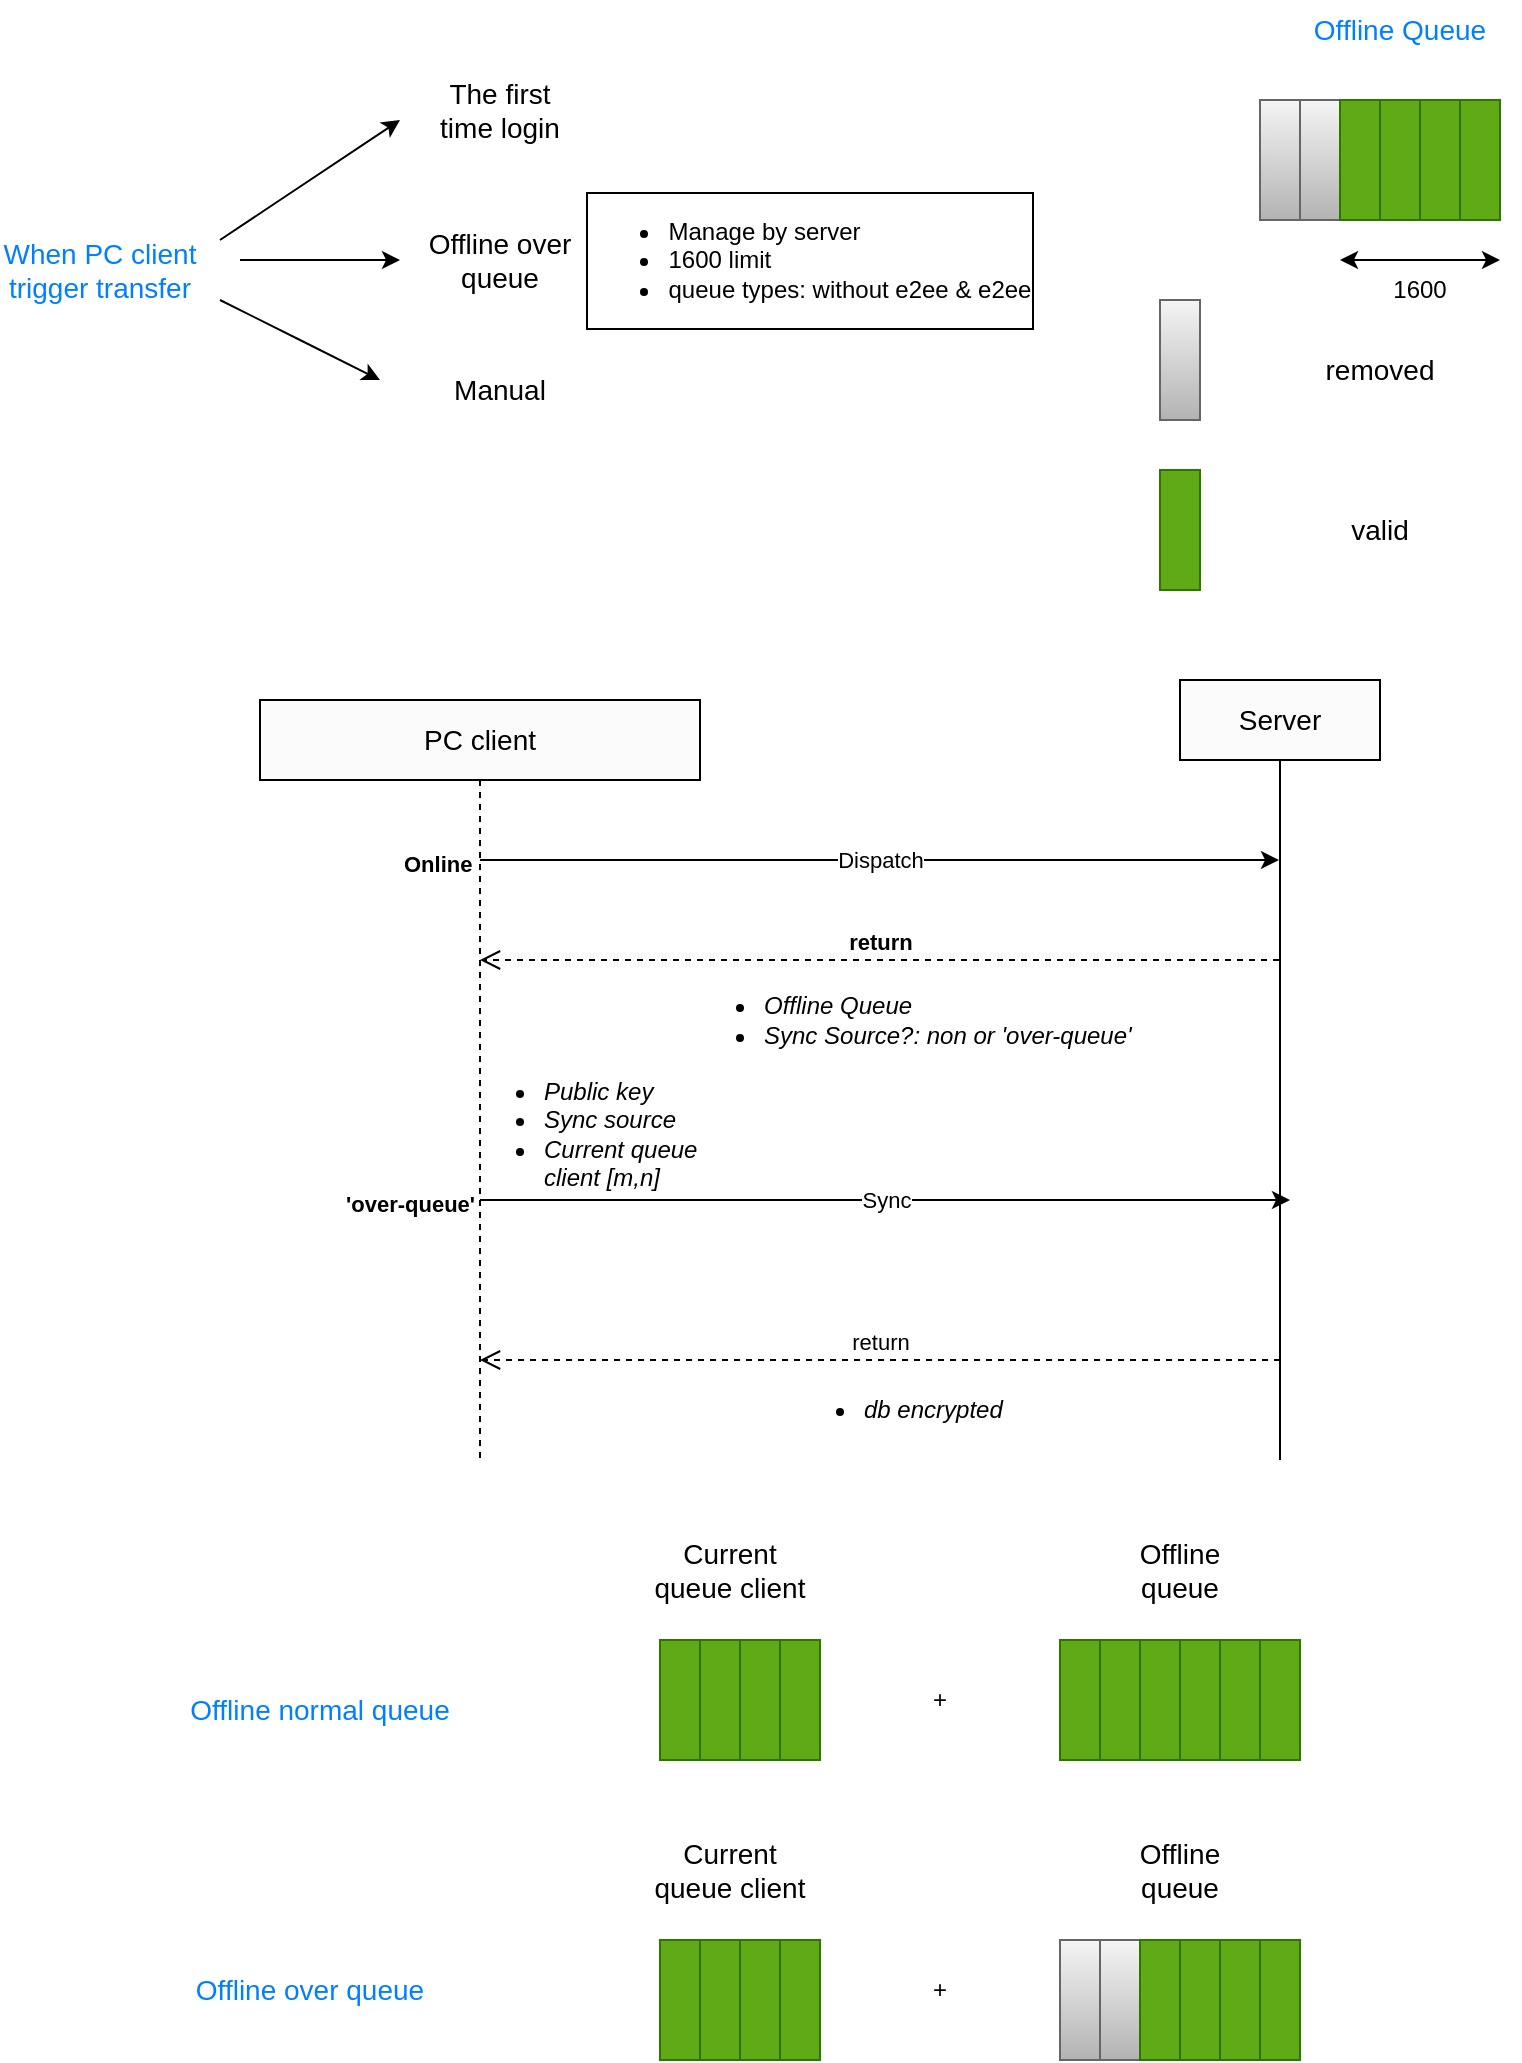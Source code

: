 <mxfile version="20.7.4" type="github">
  <diagram id="dp5_4tYXMD5Wxe0bTC1r" name="Page-1">
    <mxGraphModel dx="1434" dy="764" grid="1" gridSize="10" guides="1" tooltips="1" connect="1" arrows="1" fold="1" page="1" pageScale="1" pageWidth="850" pageHeight="1100" math="0" shadow="0">
      <root>
        <mxCell id="0" />
        <mxCell id="1" parent="0" />
        <mxCell id="D2CJ33w6apMbW9ELbGaL-1" value="When PC client trigger transfer" style="text;html=1;strokeColor=none;fillColor=none;align=center;verticalAlign=middle;whiteSpace=wrap;rounded=0;fontSize=14;fontColor=#007FFF;" vertex="1" parent="1">
          <mxGeometry y="160" width="100" height="30" as="geometry" />
        </mxCell>
        <mxCell id="D2CJ33w6apMbW9ELbGaL-2" value="" style="endArrow=classic;html=1;rounded=0;" edge="1" parent="1">
          <mxGeometry width="50" height="50" relative="1" as="geometry">
            <mxPoint x="120" y="170" as="sourcePoint" />
            <mxPoint x="200" y="170" as="targetPoint" />
            <Array as="points">
              <mxPoint x="150" y="170" />
            </Array>
          </mxGeometry>
        </mxCell>
        <mxCell id="D2CJ33w6apMbW9ELbGaL-3" value="" style="endArrow=classic;html=1;rounded=0;" edge="1" parent="1">
          <mxGeometry width="50" height="50" relative="1" as="geometry">
            <mxPoint x="110" y="160" as="sourcePoint" />
            <mxPoint x="200" y="100" as="targetPoint" />
            <Array as="points">
              <mxPoint x="140" y="140" />
            </Array>
          </mxGeometry>
        </mxCell>
        <mxCell id="D2CJ33w6apMbW9ELbGaL-4" value="" style="endArrow=classic;html=1;rounded=0;" edge="1" parent="1">
          <mxGeometry width="50" height="50" relative="1" as="geometry">
            <mxPoint x="110" y="190" as="sourcePoint" />
            <mxPoint x="190" y="230" as="targetPoint" />
            <Array as="points">
              <mxPoint x="150" y="210" />
            </Array>
          </mxGeometry>
        </mxCell>
        <mxCell id="D2CJ33w6apMbW9ELbGaL-6" value="The first time login" style="text;html=1;strokeColor=none;fillColor=none;align=center;verticalAlign=middle;whiteSpace=wrap;rounded=0;fontSize=14;" vertex="1" parent="1">
          <mxGeometry x="210" y="80" width="80" height="30" as="geometry" />
        </mxCell>
        <mxCell id="D2CJ33w6apMbW9ELbGaL-9" value="Offline over queue" style="text;html=1;strokeColor=none;fillColor=none;align=center;verticalAlign=middle;whiteSpace=wrap;rounded=0;fontSize=14;" vertex="1" parent="1">
          <mxGeometry x="210" y="150" width="80" height="40" as="geometry" />
        </mxCell>
        <mxCell id="D2CJ33w6apMbW9ELbGaL-10" value="Manual" style="text;html=1;strokeColor=none;fillColor=none;align=center;verticalAlign=middle;whiteSpace=wrap;rounded=0;fontSize=14;" vertex="1" parent="1">
          <mxGeometry x="220" y="220" width="60" height="30" as="geometry" />
        </mxCell>
        <mxCell id="D2CJ33w6apMbW9ELbGaL-11" value="&lt;ul&gt;&lt;li style=&quot;text-align: left;&quot;&gt;Manage by server&lt;/li&gt;&lt;li style=&quot;text-align: left;&quot;&gt;1600 limit&lt;/li&gt;&lt;li&gt;queue types: without e2ee &amp;amp; e2ee&lt;/li&gt;&lt;/ul&gt;" style="text;html=1;strokeColor=none;fillColor=none;align=center;verticalAlign=middle;whiteSpace=wrap;rounded=0;perimeterSpacing=0;strokeWidth=1;labelBorderColor=default;" vertex="1" parent="1">
          <mxGeometry x="280" y="122.5" width="250" height="95" as="geometry" />
        </mxCell>
        <mxCell id="D2CJ33w6apMbW9ELbGaL-20" value="" style="rounded=0;whiteSpace=wrap;html=1;fillColor=#f5f5f5;gradientColor=#b3b3b3;strokeColor=#666666;" vertex="1" parent="1">
          <mxGeometry x="650" y="90" width="20" height="60" as="geometry" />
        </mxCell>
        <mxCell id="D2CJ33w6apMbW9ELbGaL-22" value="" style="rounded=0;whiteSpace=wrap;html=1;fillColor=#60a917;fontColor=#ffffff;strokeColor=#2D7600;" vertex="1" parent="1">
          <mxGeometry x="670" y="90" width="20" height="60" as="geometry" />
        </mxCell>
        <mxCell id="D2CJ33w6apMbW9ELbGaL-23" value="" style="rounded=0;whiteSpace=wrap;html=1;fillColor=#60a917;fontColor=#ffffff;strokeColor=#2D7600;" vertex="1" parent="1">
          <mxGeometry x="690" y="90" width="20" height="60" as="geometry" />
        </mxCell>
        <mxCell id="D2CJ33w6apMbW9ELbGaL-24" value="" style="rounded=0;whiteSpace=wrap;html=1;fillColor=#60a917;fontColor=#ffffff;strokeColor=#2D7600;" vertex="1" parent="1">
          <mxGeometry x="710" y="90" width="20" height="60" as="geometry" />
        </mxCell>
        <mxCell id="D2CJ33w6apMbW9ELbGaL-25" value="" style="rounded=0;whiteSpace=wrap;html=1;fillColor=#f5f5f5;gradientColor=#b3b3b3;strokeColor=#666666;" vertex="1" parent="1">
          <mxGeometry x="630" y="90" width="20" height="60" as="geometry" />
        </mxCell>
        <mxCell id="D2CJ33w6apMbW9ELbGaL-26" value="" style="rounded=0;whiteSpace=wrap;html=1;fillColor=#60a917;fontColor=#ffffff;strokeColor=#2D7600;" vertex="1" parent="1">
          <mxGeometry x="730" y="90" width="20" height="60" as="geometry" />
        </mxCell>
        <mxCell id="D2CJ33w6apMbW9ELbGaL-27" value="" style="rounded=0;whiteSpace=wrap;html=1;fillColor=#f5f5f5;gradientColor=#b3b3b3;strokeColor=#666666;" vertex="1" parent="1">
          <mxGeometry x="580" y="190" width="20" height="60" as="geometry" />
        </mxCell>
        <mxCell id="D2CJ33w6apMbW9ELbGaL-28" value="" style="rounded=0;whiteSpace=wrap;html=1;fillColor=#60a917;fontColor=#ffffff;strokeColor=#2D7600;" vertex="1" parent="1">
          <mxGeometry x="580" y="275" width="20" height="60" as="geometry" />
        </mxCell>
        <mxCell id="D2CJ33w6apMbW9ELbGaL-29" value="removed" style="text;html=1;strokeColor=none;fillColor=none;align=center;verticalAlign=middle;whiteSpace=wrap;rounded=0;strokeWidth=1;fontSize=14;" vertex="1" parent="1">
          <mxGeometry x="620" y="210" width="140" height="30" as="geometry" />
        </mxCell>
        <mxCell id="D2CJ33w6apMbW9ELbGaL-31" value="valid" style="text;html=1;strokeColor=none;fillColor=none;align=center;verticalAlign=middle;whiteSpace=wrap;rounded=0;strokeWidth=1;fontSize=14;" vertex="1" parent="1">
          <mxGeometry x="620" y="290" width="140" height="30" as="geometry" />
        </mxCell>
        <mxCell id="D2CJ33w6apMbW9ELbGaL-34" value="Offline Queue" style="text;html=1;strokeColor=none;fillColor=none;align=center;verticalAlign=middle;whiteSpace=wrap;rounded=0;strokeWidth=1;fontSize=14;fontColor=#007FFF;" vertex="1" parent="1">
          <mxGeometry x="650" y="40" width="100" height="30" as="geometry" />
        </mxCell>
        <mxCell id="D2CJ33w6apMbW9ELbGaL-35" value="PC client" style="shape=umlLifeline;perimeter=lifelinePerimeter;whiteSpace=wrap;html=1;container=1;collapsible=0;recursiveResize=0;outlineConnect=0;strokeWidth=1;fillColor=#fbfbfb;fontSize=14;" vertex="1" parent="1">
          <mxGeometry x="130" y="390" width="220" height="380" as="geometry" />
        </mxCell>
        <mxCell id="D2CJ33w6apMbW9ELbGaL-45" value="" style="endArrow=classic;html=1;rounded=0;" edge="1" parent="D2CJ33w6apMbW9ELbGaL-35" target="D2CJ33w6apMbW9ELbGaL-36">
          <mxGeometry relative="1" as="geometry">
            <mxPoint x="110" y="80" as="sourcePoint" />
            <mxPoint x="220" y="80" as="targetPoint" />
          </mxGeometry>
        </mxCell>
        <mxCell id="D2CJ33w6apMbW9ELbGaL-46" value="Dispatch" style="edgeLabel;resizable=0;html=1;align=center;verticalAlign=middle;strokeWidth=1;fillColor=#fbfbfb;" connectable="0" vertex="1" parent="D2CJ33w6apMbW9ELbGaL-45">
          <mxGeometry relative="1" as="geometry" />
        </mxCell>
        <mxCell id="D2CJ33w6apMbW9ELbGaL-47" value="Online" style="edgeLabel;resizable=0;html=1;align=left;verticalAlign=bottom;strokeWidth=1;fillColor=#fbfbfb;fontStyle=1" connectable="0" vertex="1" parent="D2CJ33w6apMbW9ELbGaL-45">
          <mxGeometry x="-1" relative="1" as="geometry">
            <mxPoint x="-40" y="10" as="offset" />
          </mxGeometry>
        </mxCell>
        <mxCell id="D2CJ33w6apMbW9ELbGaL-59" value="" style="endArrow=classic;html=1;rounded=0;" edge="1" parent="D2CJ33w6apMbW9ELbGaL-35" source="D2CJ33w6apMbW9ELbGaL-35">
          <mxGeometry relative="1" as="geometry">
            <mxPoint x="75" y="240" as="sourcePoint" />
            <mxPoint x="515" y="250" as="targetPoint" />
            <Array as="points">
              <mxPoint x="280" y="250" />
              <mxPoint x="410" y="250" />
              <mxPoint x="470" y="250" />
            </Array>
          </mxGeometry>
        </mxCell>
        <mxCell id="D2CJ33w6apMbW9ELbGaL-60" value="Sync" style="edgeLabel;resizable=0;html=1;align=center;verticalAlign=middle;strokeWidth=1;fillColor=#fbfbfb;" connectable="0" vertex="1" parent="D2CJ33w6apMbW9ELbGaL-59">
          <mxGeometry relative="1" as="geometry" />
        </mxCell>
        <mxCell id="D2CJ33w6apMbW9ELbGaL-61" value="&#39;over-queue&#39;" style="edgeLabel;resizable=0;html=1;align=left;verticalAlign=bottom;strokeWidth=1;fillColor=#fbfbfb;fontStyle=1" connectable="0" vertex="1" parent="D2CJ33w6apMbW9ELbGaL-59">
          <mxGeometry x="-1" relative="1" as="geometry">
            <mxPoint x="-69" y="10" as="offset" />
          </mxGeometry>
        </mxCell>
        <mxCell id="D2CJ33w6apMbW9ELbGaL-64" value="&lt;div&gt;&lt;br&gt;&lt;/div&gt;&lt;ul&gt;&lt;li&gt;Public key&lt;/li&gt;&lt;li&gt;Sync source&lt;/li&gt;&lt;li&gt;Current queue client [m,n]&lt;/li&gt;&lt;/ul&gt;" style="text;html=1;strokeColor=none;fillColor=none;align=left;verticalAlign=middle;whiteSpace=wrap;rounded=0;strokeWidth=1;fontStyle=2" vertex="1" parent="D2CJ33w6apMbW9ELbGaL-35">
          <mxGeometry x="100" y="180" width="140" height="60" as="geometry" />
        </mxCell>
        <mxCell id="D2CJ33w6apMbW9ELbGaL-36" value="Server" style="shape=umlLifeline;perimeter=lifelinePerimeter;whiteSpace=wrap;html=1;container=1;collapsible=0;recursiveResize=0;outlineConnect=0;lifelineDashed=0;strokeWidth=1;fillColor=#fbfbfb;fontSize=14;" vertex="1" parent="1">
          <mxGeometry x="590" y="380" width="100" height="390" as="geometry" />
        </mxCell>
        <mxCell id="D2CJ33w6apMbW9ELbGaL-37" value="" style="endArrow=classic;startArrow=classic;html=1;rounded=0;" edge="1" parent="1">
          <mxGeometry width="50" height="50" relative="1" as="geometry">
            <mxPoint x="670" y="170" as="sourcePoint" />
            <mxPoint x="750" y="170" as="targetPoint" />
          </mxGeometry>
        </mxCell>
        <mxCell id="D2CJ33w6apMbW9ELbGaL-38" value="1600" style="text;html=1;strokeColor=none;fillColor=none;align=center;verticalAlign=middle;whiteSpace=wrap;rounded=0;strokeWidth=1;" vertex="1" parent="1">
          <mxGeometry x="680" y="170" width="60" height="30" as="geometry" />
        </mxCell>
        <mxCell id="D2CJ33w6apMbW9ELbGaL-54" value="&lt;ul&gt;&lt;li&gt;Offline Queue&lt;/li&gt;&lt;li&gt;Sync Source?: non or &#39;over-queue&#39;&amp;nbsp;&lt;/li&gt;&lt;/ul&gt;" style="text;html=1;strokeColor=none;fillColor=none;align=left;verticalAlign=middle;whiteSpace=wrap;rounded=0;strokeWidth=1;fontStyle=2" vertex="1" parent="1">
          <mxGeometry x="340" y="525" width="260" height="50" as="geometry" />
        </mxCell>
        <mxCell id="D2CJ33w6apMbW9ELbGaL-62" value="return" style="html=1;verticalAlign=bottom;endArrow=open;dashed=1;endSize=8;rounded=0;fontStyle=1" edge="1" parent="1" source="D2CJ33w6apMbW9ELbGaL-36" target="D2CJ33w6apMbW9ELbGaL-35">
          <mxGeometry relative="1" as="geometry">
            <mxPoint x="460" y="590" as="sourcePoint" />
            <mxPoint x="380" y="590" as="targetPoint" />
            <Array as="points">
              <mxPoint x="270" y="520" />
            </Array>
          </mxGeometry>
        </mxCell>
        <mxCell id="D2CJ33w6apMbW9ELbGaL-65" value="return" style="html=1;verticalAlign=bottom;endArrow=open;dashed=1;endSize=8;rounded=0;" edge="1" parent="1">
          <mxGeometry relative="1" as="geometry">
            <mxPoint x="640" y="720" as="sourcePoint" />
            <mxPoint x="240" y="720" as="targetPoint" />
            <Array as="points">
              <mxPoint x="270.5" y="720" />
            </Array>
          </mxGeometry>
        </mxCell>
        <mxCell id="D2CJ33w6apMbW9ELbGaL-66" value="&lt;ul&gt;&lt;li&gt;db encrypted&lt;/li&gt;&lt;/ul&gt;" style="text;html=1;strokeColor=none;fillColor=none;align=left;verticalAlign=middle;whiteSpace=wrap;rounded=0;strokeWidth=1;fontStyle=2" vertex="1" parent="1">
          <mxGeometry x="390" y="730" width="120" height="30" as="geometry" />
        </mxCell>
        <mxCell id="D2CJ33w6apMbW9ELbGaL-71" value="Offline normal queue" style="text;html=1;strokeColor=none;fillColor=none;align=center;verticalAlign=middle;whiteSpace=wrap;rounded=0;strokeWidth=1;fontColor=#007FFF;fontSize=14;" vertex="1" parent="1">
          <mxGeometry x="80" y="875" width="160" height="40" as="geometry" />
        </mxCell>
        <mxCell id="D2CJ33w6apMbW9ELbGaL-72" value="Offline over queue" style="text;html=1;strokeColor=none;fillColor=none;align=center;verticalAlign=middle;whiteSpace=wrap;rounded=0;strokeWidth=1;fontColor=#007FFF;fontSize=14;" vertex="1" parent="1">
          <mxGeometry x="80" y="1010" width="150" height="50" as="geometry" />
        </mxCell>
        <mxCell id="D2CJ33w6apMbW9ELbGaL-74" value="" style="rounded=0;whiteSpace=wrap;html=1;fillColor=#60a917;fontColor=#ffffff;strokeColor=#2D7600;" vertex="1" parent="1">
          <mxGeometry x="330" y="860" width="20" height="60" as="geometry" />
        </mxCell>
        <mxCell id="D2CJ33w6apMbW9ELbGaL-75" value="" style="rounded=0;whiteSpace=wrap;html=1;fillColor=#60a917;fontColor=#ffffff;strokeColor=#2D7600;" vertex="1" parent="1">
          <mxGeometry x="350" y="860" width="20" height="60" as="geometry" />
        </mxCell>
        <mxCell id="D2CJ33w6apMbW9ELbGaL-76" value="" style="rounded=0;whiteSpace=wrap;html=1;fillColor=#60a917;fontColor=#ffffff;strokeColor=#2D7600;" vertex="1" parent="1">
          <mxGeometry x="370" y="860" width="20" height="60" as="geometry" />
        </mxCell>
        <mxCell id="D2CJ33w6apMbW9ELbGaL-78" value="" style="rounded=0;whiteSpace=wrap;html=1;fillColor=#60a917;fontColor=#ffffff;strokeColor=#2D7600;" vertex="1" parent="1">
          <mxGeometry x="390" y="860" width="20" height="60" as="geometry" />
        </mxCell>
        <mxCell id="D2CJ33w6apMbW9ELbGaL-86" value="" style="rounded=0;whiteSpace=wrap;html=1;fillColor=#60a917;strokeColor=#2D7600;fontColor=#ffffff;" vertex="1" parent="1">
          <mxGeometry x="550" y="860" width="20" height="60" as="geometry" />
        </mxCell>
        <mxCell id="D2CJ33w6apMbW9ELbGaL-87" value="" style="rounded=0;whiteSpace=wrap;html=1;fillColor=#60a917;fontColor=#ffffff;strokeColor=#2D7600;" vertex="1" parent="1">
          <mxGeometry x="570" y="860" width="20" height="60" as="geometry" />
        </mxCell>
        <mxCell id="D2CJ33w6apMbW9ELbGaL-88" value="" style="rounded=0;whiteSpace=wrap;html=1;fillColor=#60a917;fontColor=#ffffff;strokeColor=#2D7600;" vertex="1" parent="1">
          <mxGeometry x="590" y="860" width="20" height="60" as="geometry" />
        </mxCell>
        <mxCell id="D2CJ33w6apMbW9ELbGaL-89" value="" style="rounded=0;whiteSpace=wrap;html=1;fillColor=#60a917;fontColor=#ffffff;strokeColor=#2D7600;" vertex="1" parent="1">
          <mxGeometry x="610" y="860" width="20" height="60" as="geometry" />
        </mxCell>
        <mxCell id="D2CJ33w6apMbW9ELbGaL-90" value="" style="rounded=0;whiteSpace=wrap;html=1;fillColor=#60a917;strokeColor=#2D7600;fontColor=#ffffff;" vertex="1" parent="1">
          <mxGeometry x="530" y="860" width="20" height="60" as="geometry" />
        </mxCell>
        <mxCell id="D2CJ33w6apMbW9ELbGaL-91" value="" style="rounded=0;whiteSpace=wrap;html=1;fillColor=#60a917;fontColor=#ffffff;strokeColor=#2D7600;" vertex="1" parent="1">
          <mxGeometry x="630" y="860" width="20" height="60" as="geometry" />
        </mxCell>
        <mxCell id="D2CJ33w6apMbW9ELbGaL-92" value="Current queue client" style="text;html=1;strokeColor=none;fillColor=none;align=center;verticalAlign=middle;whiteSpace=wrap;rounded=0;strokeWidth=1;fontSize=14;" vertex="1" parent="1">
          <mxGeometry x="320" y="810" width="90" height="30" as="geometry" />
        </mxCell>
        <mxCell id="D2CJ33w6apMbW9ELbGaL-93" value="Offline queue" style="text;html=1;strokeColor=none;fillColor=none;align=center;verticalAlign=middle;whiteSpace=wrap;rounded=0;strokeWidth=1;fontSize=14;" vertex="1" parent="1">
          <mxGeometry x="550" y="810" width="80" height="30" as="geometry" />
        </mxCell>
        <mxCell id="D2CJ33w6apMbW9ELbGaL-94" value="+" style="text;html=1;strokeColor=none;fillColor=none;align=center;verticalAlign=middle;whiteSpace=wrap;rounded=0;strokeWidth=1;" vertex="1" parent="1">
          <mxGeometry x="440" y="875" width="60" height="30" as="geometry" />
        </mxCell>
        <mxCell id="D2CJ33w6apMbW9ELbGaL-95" value="" style="rounded=0;whiteSpace=wrap;html=1;fillColor=#60a917;fontColor=#ffffff;strokeColor=#2D7600;" vertex="1" parent="1">
          <mxGeometry x="330" y="1010" width="20" height="60" as="geometry" />
        </mxCell>
        <mxCell id="D2CJ33w6apMbW9ELbGaL-96" value="" style="rounded=0;whiteSpace=wrap;html=1;fillColor=#60a917;fontColor=#ffffff;strokeColor=#2D7600;" vertex="1" parent="1">
          <mxGeometry x="350" y="1010" width="20" height="60" as="geometry" />
        </mxCell>
        <mxCell id="D2CJ33w6apMbW9ELbGaL-97" value="" style="rounded=0;whiteSpace=wrap;html=1;fillColor=#60a917;fontColor=#ffffff;strokeColor=#2D7600;" vertex="1" parent="1">
          <mxGeometry x="370" y="1010" width="20" height="60" as="geometry" />
        </mxCell>
        <mxCell id="D2CJ33w6apMbW9ELbGaL-98" value="" style="rounded=0;whiteSpace=wrap;html=1;fillColor=#60a917;fontColor=#ffffff;strokeColor=#2D7600;" vertex="1" parent="1">
          <mxGeometry x="390" y="1010" width="20" height="60" as="geometry" />
        </mxCell>
        <mxCell id="D2CJ33w6apMbW9ELbGaL-99" value="" style="rounded=0;whiteSpace=wrap;html=1;fillColor=#f5f5f5;gradientColor=#b3b3b3;strokeColor=#666666;" vertex="1" parent="1">
          <mxGeometry x="550" y="1010" width="20" height="60" as="geometry" />
        </mxCell>
        <mxCell id="D2CJ33w6apMbW9ELbGaL-100" value="" style="rounded=0;whiteSpace=wrap;html=1;fillColor=#60a917;fontColor=#ffffff;strokeColor=#2D7600;" vertex="1" parent="1">
          <mxGeometry x="570" y="1010" width="20" height="60" as="geometry" />
        </mxCell>
        <mxCell id="D2CJ33w6apMbW9ELbGaL-101" value="" style="rounded=0;whiteSpace=wrap;html=1;fillColor=#60a917;fontColor=#ffffff;strokeColor=#2D7600;" vertex="1" parent="1">
          <mxGeometry x="590" y="1010" width="20" height="60" as="geometry" />
        </mxCell>
        <mxCell id="D2CJ33w6apMbW9ELbGaL-102" value="" style="rounded=0;whiteSpace=wrap;html=1;fillColor=#60a917;fontColor=#ffffff;strokeColor=#2D7600;" vertex="1" parent="1">
          <mxGeometry x="610" y="1010" width="20" height="60" as="geometry" />
        </mxCell>
        <mxCell id="D2CJ33w6apMbW9ELbGaL-103" value="" style="rounded=0;whiteSpace=wrap;html=1;fillColor=#f5f5f5;gradientColor=#b3b3b3;strokeColor=#666666;" vertex="1" parent="1">
          <mxGeometry x="530" y="1010" width="20" height="60" as="geometry" />
        </mxCell>
        <mxCell id="D2CJ33w6apMbW9ELbGaL-104" value="" style="rounded=0;whiteSpace=wrap;html=1;fillColor=#60a917;fontColor=#ffffff;strokeColor=#2D7600;" vertex="1" parent="1">
          <mxGeometry x="630" y="1010" width="20" height="60" as="geometry" />
        </mxCell>
        <mxCell id="D2CJ33w6apMbW9ELbGaL-105" value="Current queue client" style="text;html=1;strokeColor=none;fillColor=none;align=center;verticalAlign=middle;whiteSpace=wrap;rounded=0;strokeWidth=1;fontSize=14;" vertex="1" parent="1">
          <mxGeometry x="320" y="960" width="90" height="30" as="geometry" />
        </mxCell>
        <mxCell id="D2CJ33w6apMbW9ELbGaL-106" value="Offline queue" style="text;html=1;strokeColor=none;fillColor=none;align=center;verticalAlign=middle;whiteSpace=wrap;rounded=0;strokeWidth=1;fontSize=14;" vertex="1" parent="1">
          <mxGeometry x="550" y="960" width="80" height="30" as="geometry" />
        </mxCell>
        <mxCell id="D2CJ33w6apMbW9ELbGaL-107" value="+" style="text;html=1;strokeColor=none;fillColor=none;align=center;verticalAlign=middle;whiteSpace=wrap;rounded=0;strokeWidth=1;" vertex="1" parent="1">
          <mxGeometry x="440" y="1020" width="60" height="30" as="geometry" />
        </mxCell>
      </root>
    </mxGraphModel>
  </diagram>
</mxfile>

